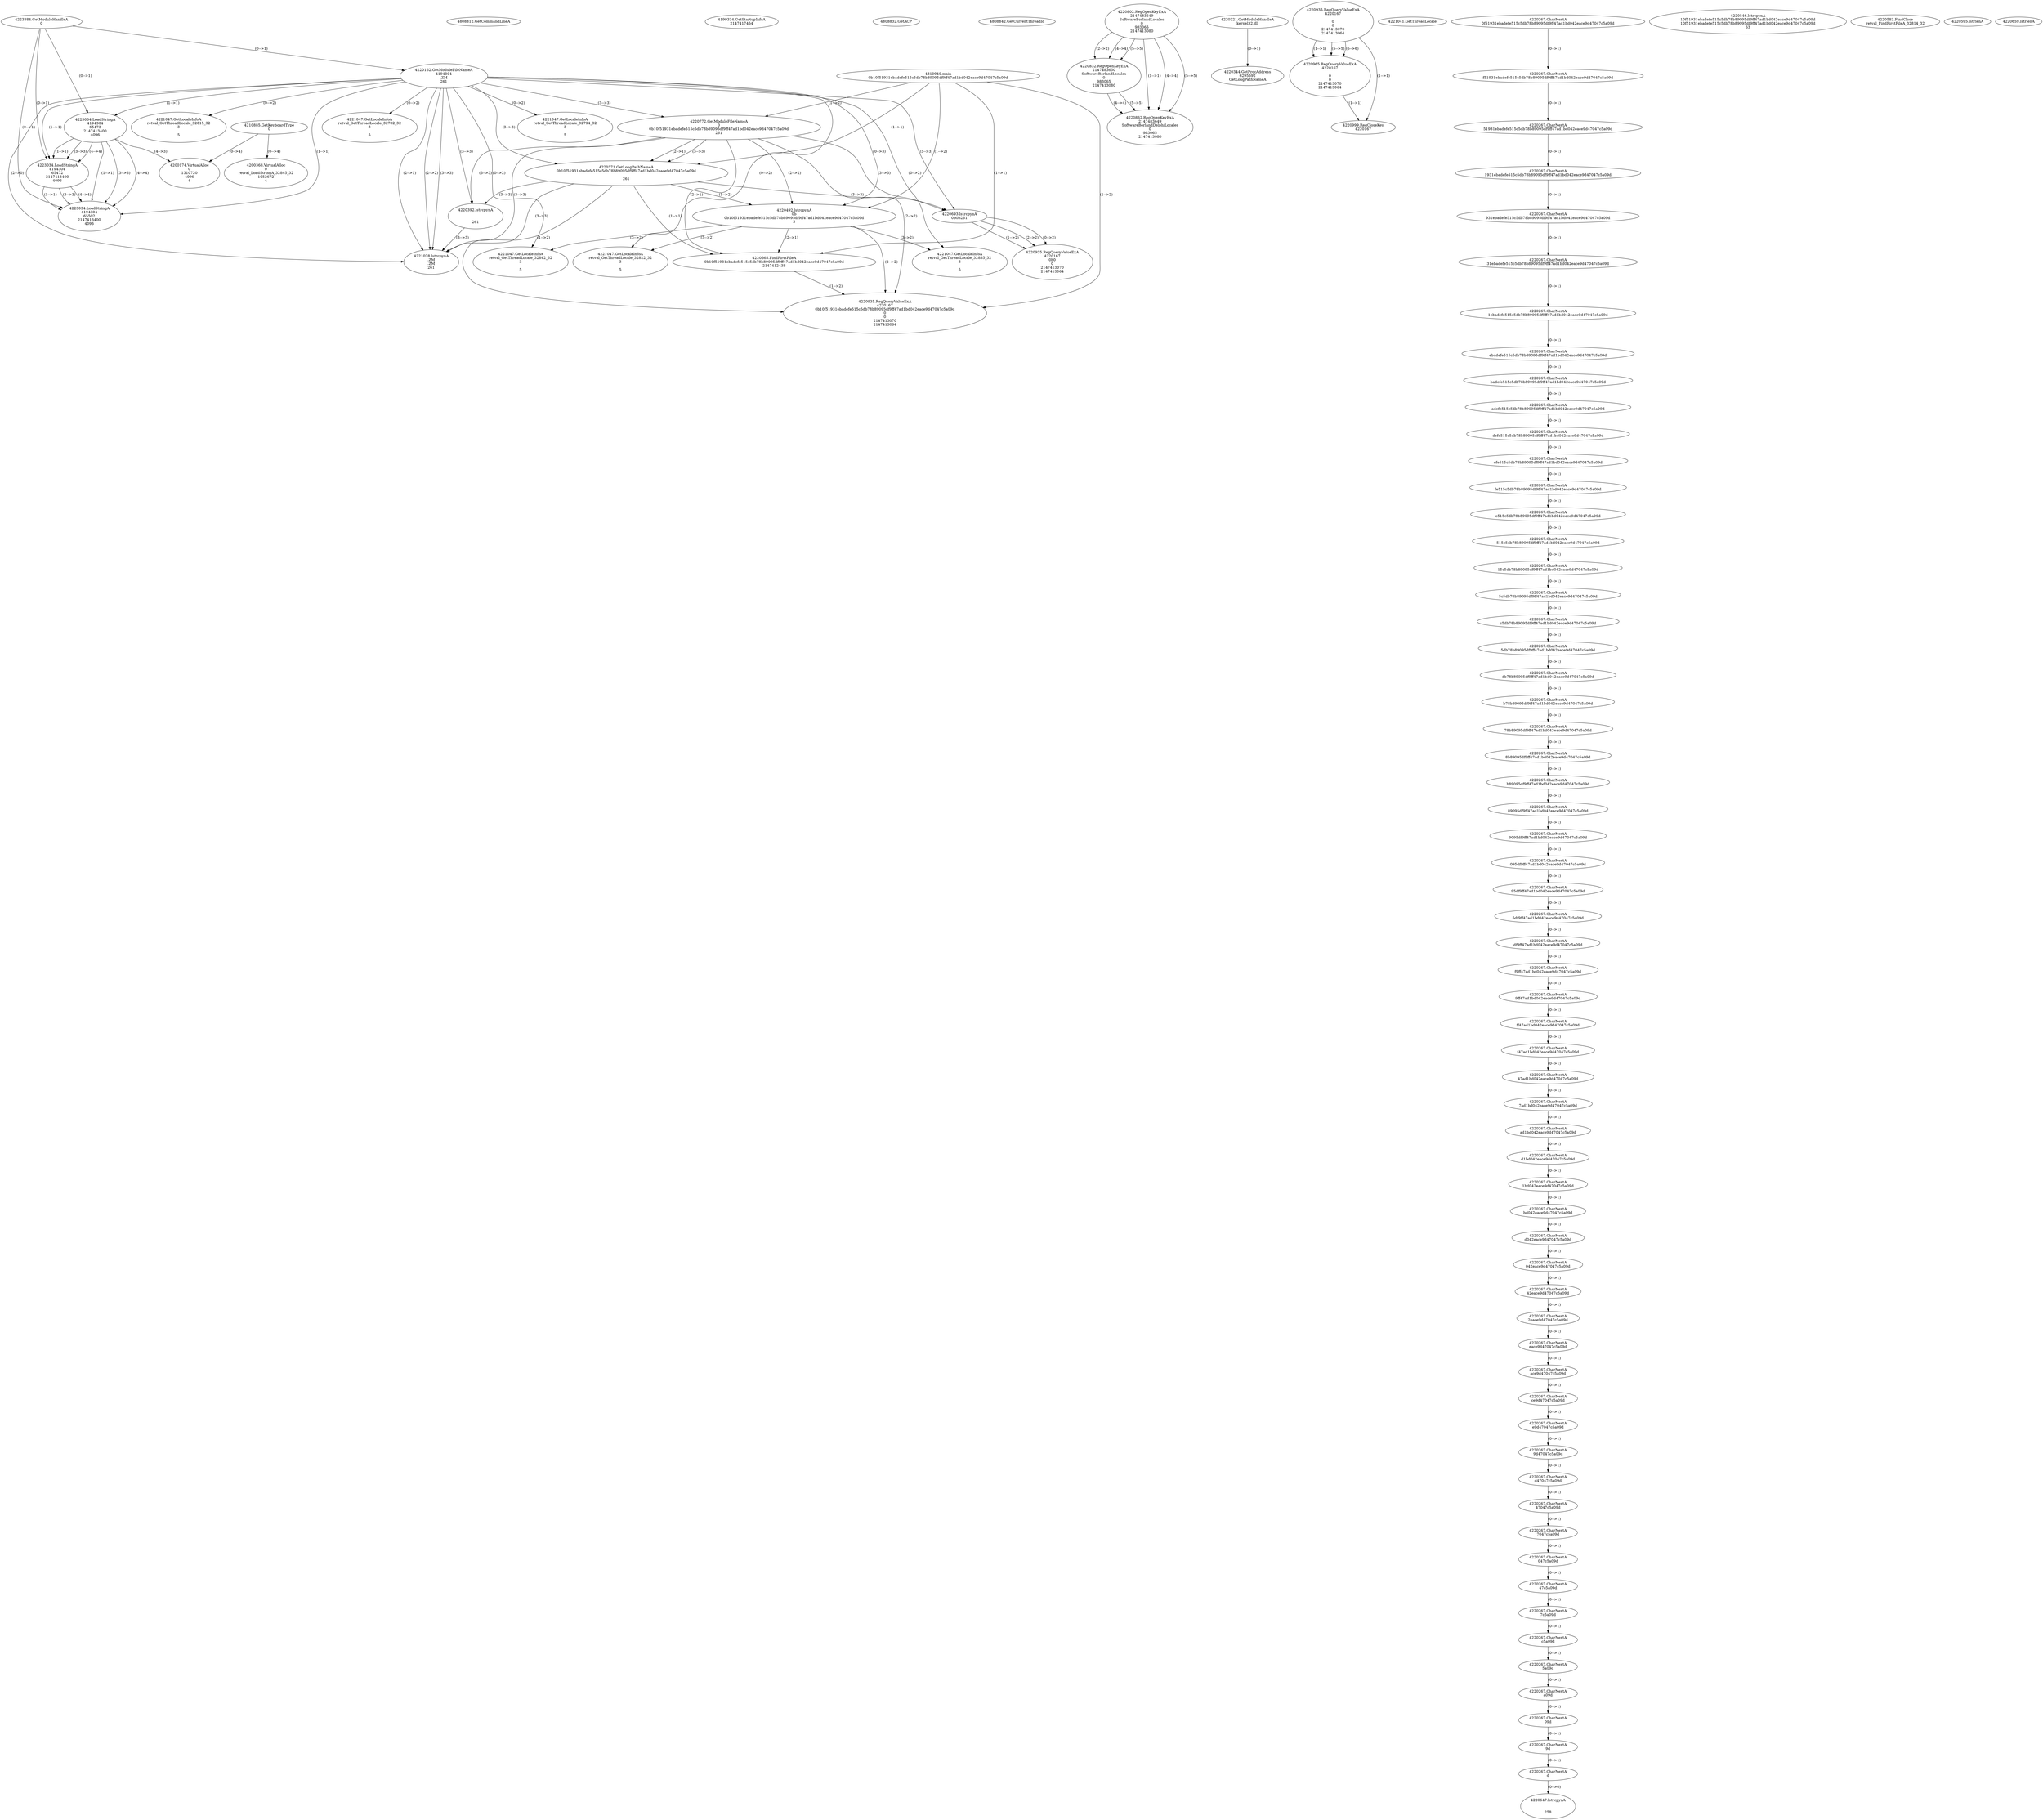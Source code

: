 // Global SCDG with merge call
digraph {
	0 [label="4810940.main
0b10f51931ebadefe515c5db78b89095df9ff47ad1bd042eace9d47047c5a09d"]
	1 [label="4223384.GetModuleHandleA
0"]
	2 [label="4210885.GetKeyboardType
0"]
	3 [label="4808812.GetCommandLineA
"]
	4 [label="4199334.GetStartupInfoA
2147417464"]
	5 [label="4808832.GetACP
"]
	6 [label="4808842.GetCurrentThreadId
"]
	7 [label="4220162.GetModuleFileNameA
4194304
.ZM
261"]
	1 -> 7 [label="(0-->1)"]
	8 [label="4220772.GetModuleFileNameA
0
0b10f51931ebadefe515c5db78b89095df9ff47ad1bd042eace9d47047c5a09d
261"]
	0 -> 8 [label="(1-->2)"]
	7 -> 8 [label="(3-->3)"]
	9 [label="4220802.RegOpenKeyExA
2147483649
Software\Borland\Locales
0
983065
2147413080"]
	10 [label="4220832.RegOpenKeyExA
2147483650
Software\Borland\Locales
0
983065
2147413080"]
	9 -> 10 [label="(2-->2)"]
	9 -> 10 [label="(4-->4)"]
	9 -> 10 [label="(5-->5)"]
	11 [label="4220862.RegOpenKeyExA
2147483649
Software\Borland\Delphi\Locales
0
983065
2147413080"]
	9 -> 11 [label="(1-->1)"]
	9 -> 11 [label="(4-->4)"]
	10 -> 11 [label="(4-->4)"]
	9 -> 11 [label="(5-->5)"]
	10 -> 11 [label="(5-->5)"]
	12 [label="4220321.GetModuleHandleA
kernel32.dll"]
	13 [label="4220344.GetProcAddress
6295592
GetLongPathNameA"]
	12 -> 13 [label="(0-->1)"]
	14 [label="4220371.GetLongPathNameA
0b10f51931ebadefe515c5db78b89095df9ff47ad1bd042eace9d47047c5a09d

261"]
	0 -> 14 [label="(1-->1)"]
	8 -> 14 [label="(2-->1)"]
	7 -> 14 [label="(3-->3)"]
	8 -> 14 [label="(3-->3)"]
	15 [label="4220392.lstrcpynA


261"]
	7 -> 15 [label="(3-->3)"]
	8 -> 15 [label="(3-->3)"]
	14 -> 15 [label="(3-->3)"]
	16 [label="4220935.RegQueryValueExA
4220167

0
0
2147413070
2147413064"]
	17 [label="4220965.RegQueryValueExA
4220167

0
0
2147413070
2147413064"]
	16 -> 17 [label="(1-->1)"]
	16 -> 17 [label="(5-->5)"]
	16 -> 17 [label="(6-->6)"]
	18 [label="4220999.RegCloseKey
4220167"]
	16 -> 18 [label="(1-->1)"]
	17 -> 18 [label="(1-->1)"]
	19 [label="4221028.lstrcpynA
.ZM
.ZM
261"]
	7 -> 19 [label="(2-->1)"]
	7 -> 19 [label="(2-->2)"]
	7 -> 19 [label="(3-->3)"]
	8 -> 19 [label="(3-->3)"]
	14 -> 19 [label="(3-->3)"]
	15 -> 19 [label="(3-->3)"]
	7 -> 19 [label="(2-->0)"]
	20 [label="4221041.GetThreadLocale
"]
	21 [label="4221047.GetLocaleInfoA
retval_GetThreadLocale_32815_32
3

5"]
	7 -> 21 [label="(0-->2)"]
	22 [label="4223034.LoadStringA
4194304
65473
2147413400
4096"]
	1 -> 22 [label="(0-->1)"]
	7 -> 22 [label="(1-->1)"]
	23 [label="4200174.VirtualAlloc
0
1310720
4096
4"]
	22 -> 23 [label="(4-->3)"]
	2 -> 23 [label="(0-->4)"]
	24 [label="4221047.GetLocaleInfoA
retval_GetThreadLocale_32782_32
3

5"]
	7 -> 24 [label="(0-->2)"]
	25 [label="4220492.lstrcpynA
0b
0b10f51931ebadefe515c5db78b89095df9ff47ad1bd042eace9d47047c5a09d
3"]
	0 -> 25 [label="(1-->2)"]
	8 -> 25 [label="(2-->2)"]
	14 -> 25 [label="(1-->2)"]
	7 -> 25 [label="(0-->3)"]
	26 [label="4220267.CharNextA
0f51931ebadefe515c5db78b89095df9ff47ad1bd042eace9d47047c5a09d"]
	27 [label="4220267.CharNextA
f51931ebadefe515c5db78b89095df9ff47ad1bd042eace9d47047c5a09d"]
	26 -> 27 [label="(0-->1)"]
	28 [label="4220267.CharNextA
51931ebadefe515c5db78b89095df9ff47ad1bd042eace9d47047c5a09d"]
	27 -> 28 [label="(0-->1)"]
	29 [label="4220267.CharNextA
1931ebadefe515c5db78b89095df9ff47ad1bd042eace9d47047c5a09d"]
	28 -> 29 [label="(0-->1)"]
	30 [label="4220267.CharNextA
931ebadefe515c5db78b89095df9ff47ad1bd042eace9d47047c5a09d"]
	29 -> 30 [label="(0-->1)"]
	31 [label="4220267.CharNextA
31ebadefe515c5db78b89095df9ff47ad1bd042eace9d47047c5a09d"]
	30 -> 31 [label="(0-->1)"]
	32 [label="4220267.CharNextA
1ebadefe515c5db78b89095df9ff47ad1bd042eace9d47047c5a09d"]
	31 -> 32 [label="(0-->1)"]
	33 [label="4220267.CharNextA
ebadefe515c5db78b89095df9ff47ad1bd042eace9d47047c5a09d"]
	32 -> 33 [label="(0-->1)"]
	34 [label="4220267.CharNextA
badefe515c5db78b89095df9ff47ad1bd042eace9d47047c5a09d"]
	33 -> 34 [label="(0-->1)"]
	35 [label="4220267.CharNextA
adefe515c5db78b89095df9ff47ad1bd042eace9d47047c5a09d"]
	34 -> 35 [label="(0-->1)"]
	36 [label="4220267.CharNextA
defe515c5db78b89095df9ff47ad1bd042eace9d47047c5a09d"]
	35 -> 36 [label="(0-->1)"]
	37 [label="4220267.CharNextA
efe515c5db78b89095df9ff47ad1bd042eace9d47047c5a09d"]
	36 -> 37 [label="(0-->1)"]
	38 [label="4220267.CharNextA
fe515c5db78b89095df9ff47ad1bd042eace9d47047c5a09d"]
	37 -> 38 [label="(0-->1)"]
	39 [label="4220267.CharNextA
e515c5db78b89095df9ff47ad1bd042eace9d47047c5a09d"]
	38 -> 39 [label="(0-->1)"]
	40 [label="4220267.CharNextA
515c5db78b89095df9ff47ad1bd042eace9d47047c5a09d"]
	39 -> 40 [label="(0-->1)"]
	41 [label="4220267.CharNextA
15c5db78b89095df9ff47ad1bd042eace9d47047c5a09d"]
	40 -> 41 [label="(0-->1)"]
	42 [label="4220267.CharNextA
5c5db78b89095df9ff47ad1bd042eace9d47047c5a09d"]
	41 -> 42 [label="(0-->1)"]
	43 [label="4220267.CharNextA
c5db78b89095df9ff47ad1bd042eace9d47047c5a09d"]
	42 -> 43 [label="(0-->1)"]
	44 [label="4220267.CharNextA
5db78b89095df9ff47ad1bd042eace9d47047c5a09d"]
	43 -> 44 [label="(0-->1)"]
	45 [label="4220267.CharNextA
db78b89095df9ff47ad1bd042eace9d47047c5a09d"]
	44 -> 45 [label="(0-->1)"]
	46 [label="4220267.CharNextA
b78b89095df9ff47ad1bd042eace9d47047c5a09d"]
	45 -> 46 [label="(0-->1)"]
	47 [label="4220267.CharNextA
78b89095df9ff47ad1bd042eace9d47047c5a09d"]
	46 -> 47 [label="(0-->1)"]
	48 [label="4220267.CharNextA
8b89095df9ff47ad1bd042eace9d47047c5a09d"]
	47 -> 48 [label="(0-->1)"]
	49 [label="4220267.CharNextA
b89095df9ff47ad1bd042eace9d47047c5a09d"]
	48 -> 49 [label="(0-->1)"]
	50 [label="4220267.CharNextA
89095df9ff47ad1bd042eace9d47047c5a09d"]
	49 -> 50 [label="(0-->1)"]
	51 [label="4220267.CharNextA
9095df9ff47ad1bd042eace9d47047c5a09d"]
	50 -> 51 [label="(0-->1)"]
	52 [label="4220267.CharNextA
095df9ff47ad1bd042eace9d47047c5a09d"]
	51 -> 52 [label="(0-->1)"]
	53 [label="4220267.CharNextA
95df9ff47ad1bd042eace9d47047c5a09d"]
	52 -> 53 [label="(0-->1)"]
	54 [label="4220267.CharNextA
5df9ff47ad1bd042eace9d47047c5a09d"]
	53 -> 54 [label="(0-->1)"]
	55 [label="4220267.CharNextA
df9ff47ad1bd042eace9d47047c5a09d"]
	54 -> 55 [label="(0-->1)"]
	56 [label="4220267.CharNextA
f9ff47ad1bd042eace9d47047c5a09d"]
	55 -> 56 [label="(0-->1)"]
	57 [label="4220267.CharNextA
9ff47ad1bd042eace9d47047c5a09d"]
	56 -> 57 [label="(0-->1)"]
	58 [label="4220267.CharNextA
ff47ad1bd042eace9d47047c5a09d"]
	57 -> 58 [label="(0-->1)"]
	59 [label="4220267.CharNextA
f47ad1bd042eace9d47047c5a09d"]
	58 -> 59 [label="(0-->1)"]
	60 [label="4220267.CharNextA
47ad1bd042eace9d47047c5a09d"]
	59 -> 60 [label="(0-->1)"]
	61 [label="4220267.CharNextA
7ad1bd042eace9d47047c5a09d"]
	60 -> 61 [label="(0-->1)"]
	62 [label="4220267.CharNextA
ad1bd042eace9d47047c5a09d"]
	61 -> 62 [label="(0-->1)"]
	63 [label="4220267.CharNextA
d1bd042eace9d47047c5a09d"]
	62 -> 63 [label="(0-->1)"]
	64 [label="4220267.CharNextA
1bd042eace9d47047c5a09d"]
	63 -> 64 [label="(0-->1)"]
	65 [label="4220267.CharNextA
bd042eace9d47047c5a09d"]
	64 -> 65 [label="(0-->1)"]
	66 [label="4220267.CharNextA
d042eace9d47047c5a09d"]
	65 -> 66 [label="(0-->1)"]
	67 [label="4220267.CharNextA
042eace9d47047c5a09d"]
	66 -> 67 [label="(0-->1)"]
	68 [label="4220267.CharNextA
42eace9d47047c5a09d"]
	67 -> 68 [label="(0-->1)"]
	69 [label="4220267.CharNextA
2eace9d47047c5a09d"]
	68 -> 69 [label="(0-->1)"]
	70 [label="4220267.CharNextA
eace9d47047c5a09d"]
	69 -> 70 [label="(0-->1)"]
	71 [label="4220267.CharNextA
ace9d47047c5a09d"]
	70 -> 71 [label="(0-->1)"]
	72 [label="4220267.CharNextA
ce9d47047c5a09d"]
	71 -> 72 [label="(0-->1)"]
	73 [label="4220267.CharNextA
e9d47047c5a09d"]
	72 -> 73 [label="(0-->1)"]
	74 [label="4220267.CharNextA
9d47047c5a09d"]
	73 -> 74 [label="(0-->1)"]
	75 [label="4220267.CharNextA
d47047c5a09d"]
	74 -> 75 [label="(0-->1)"]
	76 [label="4220267.CharNextA
47047c5a09d"]
	75 -> 76 [label="(0-->1)"]
	77 [label="4220267.CharNextA
7047c5a09d"]
	76 -> 77 [label="(0-->1)"]
	78 [label="4220267.CharNextA
047c5a09d"]
	77 -> 78 [label="(0-->1)"]
	79 [label="4220267.CharNextA
47c5a09d"]
	78 -> 79 [label="(0-->1)"]
	80 [label="4220267.CharNextA
7c5a09d"]
	79 -> 80 [label="(0-->1)"]
	81 [label="4220267.CharNextA
c5a09d"]
	80 -> 81 [label="(0-->1)"]
	82 [label="4220267.CharNextA
5a09d"]
	81 -> 82 [label="(0-->1)"]
	83 [label="4220267.CharNextA
a09d"]
	82 -> 83 [label="(0-->1)"]
	84 [label="4220267.CharNextA
09d"]
	83 -> 84 [label="(0-->1)"]
	85 [label="4220267.CharNextA
9d"]
	84 -> 85 [label="(0-->1)"]
	86 [label="4220267.CharNextA
d"]
	85 -> 86 [label="(0-->1)"]
	87 [label="4220546.lstrcpynA
10f51931ebadefe515c5db78b89095df9ff47ad1bd042eace9d47047c5a09d
10f51931ebadefe515c5db78b89095df9ff47ad1bd042eace9d47047c5a09d
63"]
	88 [label="4220565.FindFirstFileA
0b10f51931ebadefe515c5db78b89095df9ff47ad1bd042eace9d47047c5a09d
2147412438"]
	0 -> 88 [label="(1-->1)"]
	8 -> 88 [label="(2-->1)"]
	14 -> 88 [label="(1-->1)"]
	25 -> 88 [label="(2-->1)"]
	89 [label="4220583.FindClose
retval_FindFirstFileA_32814_32"]
	90 [label="4220595.lstrlenA
"]
	91 [label="4220647.lstrcpynA


258"]
	86 -> 91 [label="(0-->0)"]
	92 [label="4220659.lstrlenA
"]
	93 [label="4220693.lstrcpynA
0b\
0b\
261"]
	7 -> 93 [label="(3-->3)"]
	8 -> 93 [label="(3-->3)"]
	14 -> 93 [label="(3-->3)"]
	94 [label="4220935.RegQueryValueExA
4220167
0b\
0
0
2147413070
2147413064"]
	93 -> 94 [label="(1-->2)"]
	93 -> 94 [label="(2-->2)"]
	93 -> 94 [label="(0-->2)"]
	95 [label="4221047.GetLocaleInfoA
retval_GetThreadLocale_32842_32
3

5"]
	7 -> 95 [label="(0-->2)"]
	25 -> 95 [label="(3-->2)"]
	96 [label="4200368.VirtualAlloc
0
retval_LoadStringA_32845_32
1052672
4"]
	2 -> 96 [label="(0-->4)"]
	97 [label="4220935.RegQueryValueExA
4220167
0b10f51931ebadefe515c5db78b89095df9ff47ad1bd042eace9d47047c5a09d
0
0
2147413070
2147413064"]
	0 -> 97 [label="(1-->2)"]
	8 -> 97 [label="(2-->2)"]
	14 -> 97 [label="(1-->2)"]
	25 -> 97 [label="(2-->2)"]
	88 -> 97 [label="(1-->2)"]
	98 [label="4221047.GetLocaleInfoA
retval_GetThreadLocale_32822_32
3

5"]
	7 -> 98 [label="(0-->2)"]
	25 -> 98 [label="(3-->2)"]
	99 [label="4223034.LoadStringA
4194304
65472
2147413400
4096"]
	1 -> 99 [label="(0-->1)"]
	7 -> 99 [label="(1-->1)"]
	22 -> 99 [label="(1-->1)"]
	22 -> 99 [label="(3-->3)"]
	22 -> 99 [label="(4-->4)"]
	100 [label="4221047.GetLocaleInfoA
retval_GetThreadLocale_32835_32
3

5"]
	7 -> 100 [label="(0-->2)"]
	25 -> 100 [label="(3-->2)"]
	101 [label="4223034.LoadStringA
4194304
65502
2147413400
4096"]
	1 -> 101 [label="(0-->1)"]
	7 -> 101 [label="(1-->1)"]
	22 -> 101 [label="(1-->1)"]
	99 -> 101 [label="(1-->1)"]
	22 -> 101 [label="(3-->3)"]
	99 -> 101 [label="(3-->3)"]
	22 -> 101 [label="(4-->4)"]
	99 -> 101 [label="(4-->4)"]
	102 [label="4221047.GetLocaleInfoA
retval_GetThreadLocale_32794_32
3

5"]
	7 -> 102 [label="(0-->2)"]
}
